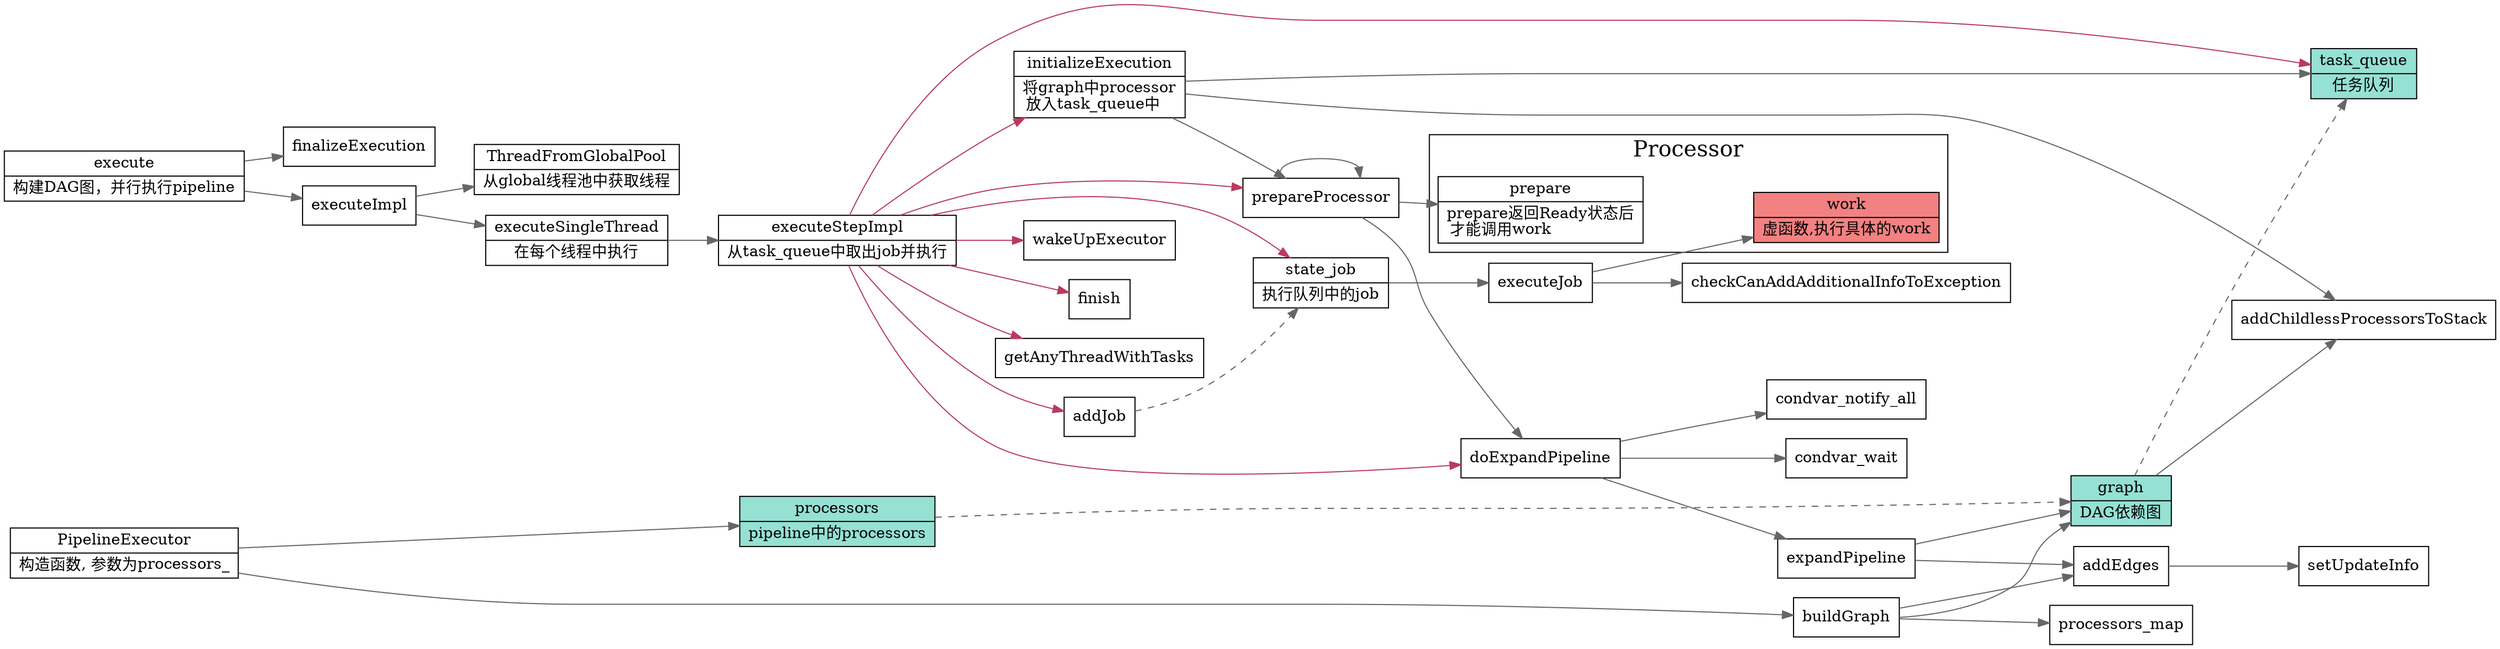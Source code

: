 digraph pipeline_executor {
  node[shape=box];
  edge[color=gray40];
  newrank=true;
  rankdir=LR;
  PipelineExecutor;
  execute[
    shape="record";
    label="{{
      execute|
      构建DAG图，并行执行pipeline\l
    }}";
  ];
  execute -> {
    executeImpl;
    finalizeExecution;
  }
  executeImpl -> {
    executeSingleThread;
    ThreadFromGlobalPool;
  }
  ThreadFromGlobalPool[
    shape="record";
    label="{{
      ThreadFromGlobalPool|
      从global线程池中获取线程
    }}";
  ];
  executeSingleThread[
    shape="record";
    label="{{
      executeSingleThread|
      在每个线程中执行
    }}";
  ];
  executeSingleThread -> {
    executeStepImpl;
  }
  depgraph[
    shape="record";
    fillcolor="#95e1d3"
    style=filled;
    label="{{
      graph|
      DAG依赖图
    }}";
  ];
  task_queue[
    shape="record";
    fillcolor="#95e1d3"
    style=filled;
    label="{{
      task_queue|
      任务队列
    }}";
  ];
  processors[
    shape="record";
    fillcolor="#95e1d3"
    style=filled;
    label="{{
      processors|
      pipeline中的processors\l
    }}";
  ];
  state_job[
    shape="record";
    label="{{
      state_job|
      执行队列中的job
    }}";
  ];
  executeStepImpl[
    shape="record";
    label="{{
      executeStepImpl|
      从task_queue中取出job并执行\l
    }}";
  ];
  executeStepImpl -> {
    task_queue;
    wakeUpExecutor;
    finish;
    addJob;
    state_job;
    doExpandPipeline;
    prepareProcessor;
    getAnyThreadWithTasks;
    initializeExecution;
  }[color="#b83b5e"];

  addJob -> state_job[style=dashed];
  state_job -> executeJob;
  executeJob -> {
    processor_work;
    checkCanAddAdditionalInfoToException;
  }

  subgraph cluster_Processor {
    graph[label="Processor";fontsize=20;];
    processor_work[
      shape="record";
      fillcolor="#f38181";
      style=filled;
      label="{{
        work|
        虚函数,执行具体的work\l
      }}";
    ];
    processor_prepare[
      shape="record";
      label="{{
        prepare|
        prepare返回Ready状态后\l 
        才能调用work\l
      }}";
    ];
  }

  initializeExecution[
    shape="record";
    label="{{
      initializeExecution|
      将graph中processor\l
      放入task_queue中\l
    }}";
  ];

  initializeExecution -> {
    task_queue;
    addChildlessProcessorsToStack;
    prepareProcessor;
  }
  prepareProcessor -> {
    doExpandPipeline
    prepareProcessor;
    processor_prepare;
  };
  //addChildlessProcessorsToStack -> processors;
  PipelineExecutor[
    shape="record";
    label="{{
      PipelineExecutor|
      构造函数, 参数为processors_\l
    }}";
  ];
  doExpandPipeline -> {
    expandPipeline;
    condvar_wait;
    condvar_notify_all;
  }
  expandPipeline -> {
    depgraph;
    addEdges;
  }

  PipelineExecutor -> {
    processors;
    buildGraph;
  }
  buildGraph -> {
    processors_map;
    depgraph;
    addEdges;
  }
  addEdges -> setUpdateInfo;
  depgraph -> addChildlessProcessorsToStack;
  processors -> depgraph[style=dashed];
  depgraph -> task_queue[style=dashed];
  {rank=same;execute;PipelineExecutor};
}
